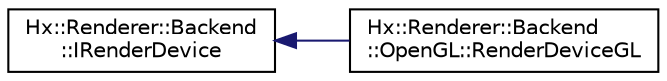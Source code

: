 digraph "Graphical Class Hierarchy"
{
  edge [fontname="Helvetica",fontsize="10",labelfontname="Helvetica",labelfontsize="10"];
  node [fontname="Helvetica",fontsize="10",shape=record];
  rankdir="LR";
  Node0 [label="Hx::Renderer::Backend\l::IRenderDevice",height=0.2,width=0.4,color="black", fillcolor="white", style="filled",URL="$structHx_1_1Renderer_1_1Backend_1_1IRenderDevice.html"];
  Node0 -> Node1 [dir="back",color="midnightblue",fontsize="10",style="solid",fontname="Helvetica"];
  Node1 [label="Hx::Renderer::Backend\l::OpenGL::RenderDeviceGL",height=0.2,width=0.4,color="black", fillcolor="white", style="filled",URL="$classHx_1_1Renderer_1_1Backend_1_1OpenGL_1_1RenderDeviceGL.html"];
}
